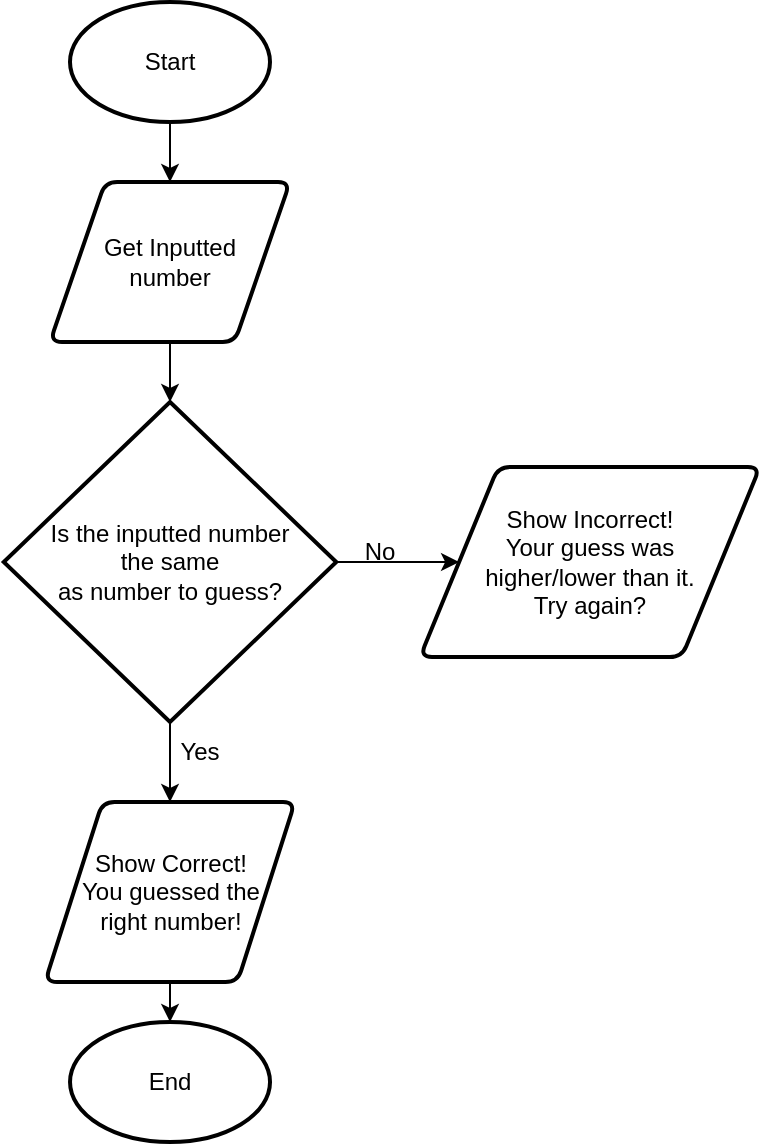 <mxfile>
    <diagram id="BC3TwrCMmuUrh3UAVr00" name="Page-1">
        <mxGraphModel dx="594" dy="480" grid="1" gridSize="10" guides="1" tooltips="1" connect="1" arrows="1" fold="1" page="1" pageScale="1" pageWidth="827" pageHeight="1169" math="0" shadow="0">
            <root>
                <mxCell id="0"/>
                <mxCell id="1" parent="0"/>
                <mxCell id="2" style="edgeStyle=orthogonalEdgeStyle;html=1;entryX=0.5;entryY=0;entryDx=0;entryDy=0;" parent="1" source="3" target="5" edge="1">
                    <mxGeometry relative="1" as="geometry"/>
                </mxCell>
                <mxCell id="3" value="Start" style="strokeWidth=2;html=1;shape=mxgraph.flowchart.start_1;whiteSpace=wrap;" parent="1" vertex="1">
                    <mxGeometry x="395" y="20" width="100" height="60" as="geometry"/>
                </mxCell>
                <mxCell id="21" style="edgeStyle=orthogonalEdgeStyle;html=1;entryX=0.5;entryY=0;entryDx=0;entryDy=0;entryPerimeter=0;rounded=0;" parent="1" source="5" target="20" edge="1">
                    <mxGeometry relative="1" as="geometry"/>
                </mxCell>
                <mxCell id="5" value="Get Inputted&lt;br&gt;number" style="shape=parallelogram;html=1;strokeWidth=2;perimeter=parallelogramPerimeter;whiteSpace=wrap;rounded=1;arcSize=12;size=0.23;" parent="1" vertex="1">
                    <mxGeometry x="385" y="110" width="120" height="80" as="geometry"/>
                </mxCell>
                <mxCell id="25" style="edgeStyle=orthogonalEdgeStyle;rounded=0;html=1;exitX=1;exitY=0.5;exitDx=0;exitDy=0;exitPerimeter=0;" parent="1" source="20" target="23" edge="1">
                    <mxGeometry relative="1" as="geometry"/>
                </mxCell>
                <mxCell id="27" style="edgeStyle=orthogonalEdgeStyle;rounded=0;html=1;exitX=0.5;exitY=1;exitDx=0;exitDy=0;exitPerimeter=0;entryX=0.5;entryY=0;entryDx=0;entryDy=0;" parent="1" source="20" target="24" edge="1">
                    <mxGeometry relative="1" as="geometry"/>
                </mxCell>
                <mxCell id="20" value="Is the inputted number &lt;br&gt;the same&lt;br&gt;as number to guess?" style="strokeWidth=2;html=1;shape=mxgraph.flowchart.decision;whiteSpace=wrap;" parent="1" vertex="1">
                    <mxGeometry x="361.88" y="220" width="166.25" height="160" as="geometry"/>
                </mxCell>
                <mxCell id="23" value="Show Incorrect!&lt;br&gt;Your guess was&lt;br&gt;higher/lower than it.&lt;br&gt;Try again?" style="shape=parallelogram;html=1;strokeWidth=2;perimeter=parallelogramPerimeter;whiteSpace=wrap;rounded=1;arcSize=12;size=0.23;" parent="1" vertex="1">
                    <mxGeometry x="570" y="252.5" width="170" height="95" as="geometry"/>
                </mxCell>
                <mxCell id="30" style="edgeStyle=orthogonalEdgeStyle;rounded=0;html=1;entryX=0.5;entryY=0;entryDx=0;entryDy=0;entryPerimeter=0;" parent="1" source="24" target="29" edge="1">
                    <mxGeometry relative="1" as="geometry"/>
                </mxCell>
                <mxCell id="24" value="Show Correct!&lt;br&gt;You guessed the&lt;br&gt;right number!" style="shape=parallelogram;html=1;strokeWidth=2;perimeter=parallelogramPerimeter;whiteSpace=wrap;rounded=1;arcSize=12;size=0.23;" parent="1" vertex="1">
                    <mxGeometry x="382.5" y="420" width="125" height="90" as="geometry"/>
                </mxCell>
                <mxCell id="26" value="No" style="text;html=1;strokeColor=none;fillColor=none;align=center;verticalAlign=middle;whiteSpace=wrap;rounded=0;" parent="1" vertex="1">
                    <mxGeometry x="520" y="280" width="60" height="30" as="geometry"/>
                </mxCell>
                <mxCell id="28" value="Yes" style="text;html=1;strokeColor=none;fillColor=none;align=center;verticalAlign=middle;whiteSpace=wrap;rounded=0;" parent="1" vertex="1">
                    <mxGeometry x="430" y="380" width="60" height="30" as="geometry"/>
                </mxCell>
                <mxCell id="29" value="End" style="strokeWidth=2;html=1;shape=mxgraph.flowchart.start_1;whiteSpace=wrap;" parent="1" vertex="1">
                    <mxGeometry x="395.01" y="530" width="100" height="60" as="geometry"/>
                </mxCell>
            </root>
        </mxGraphModel>
    </diagram>
</mxfile>